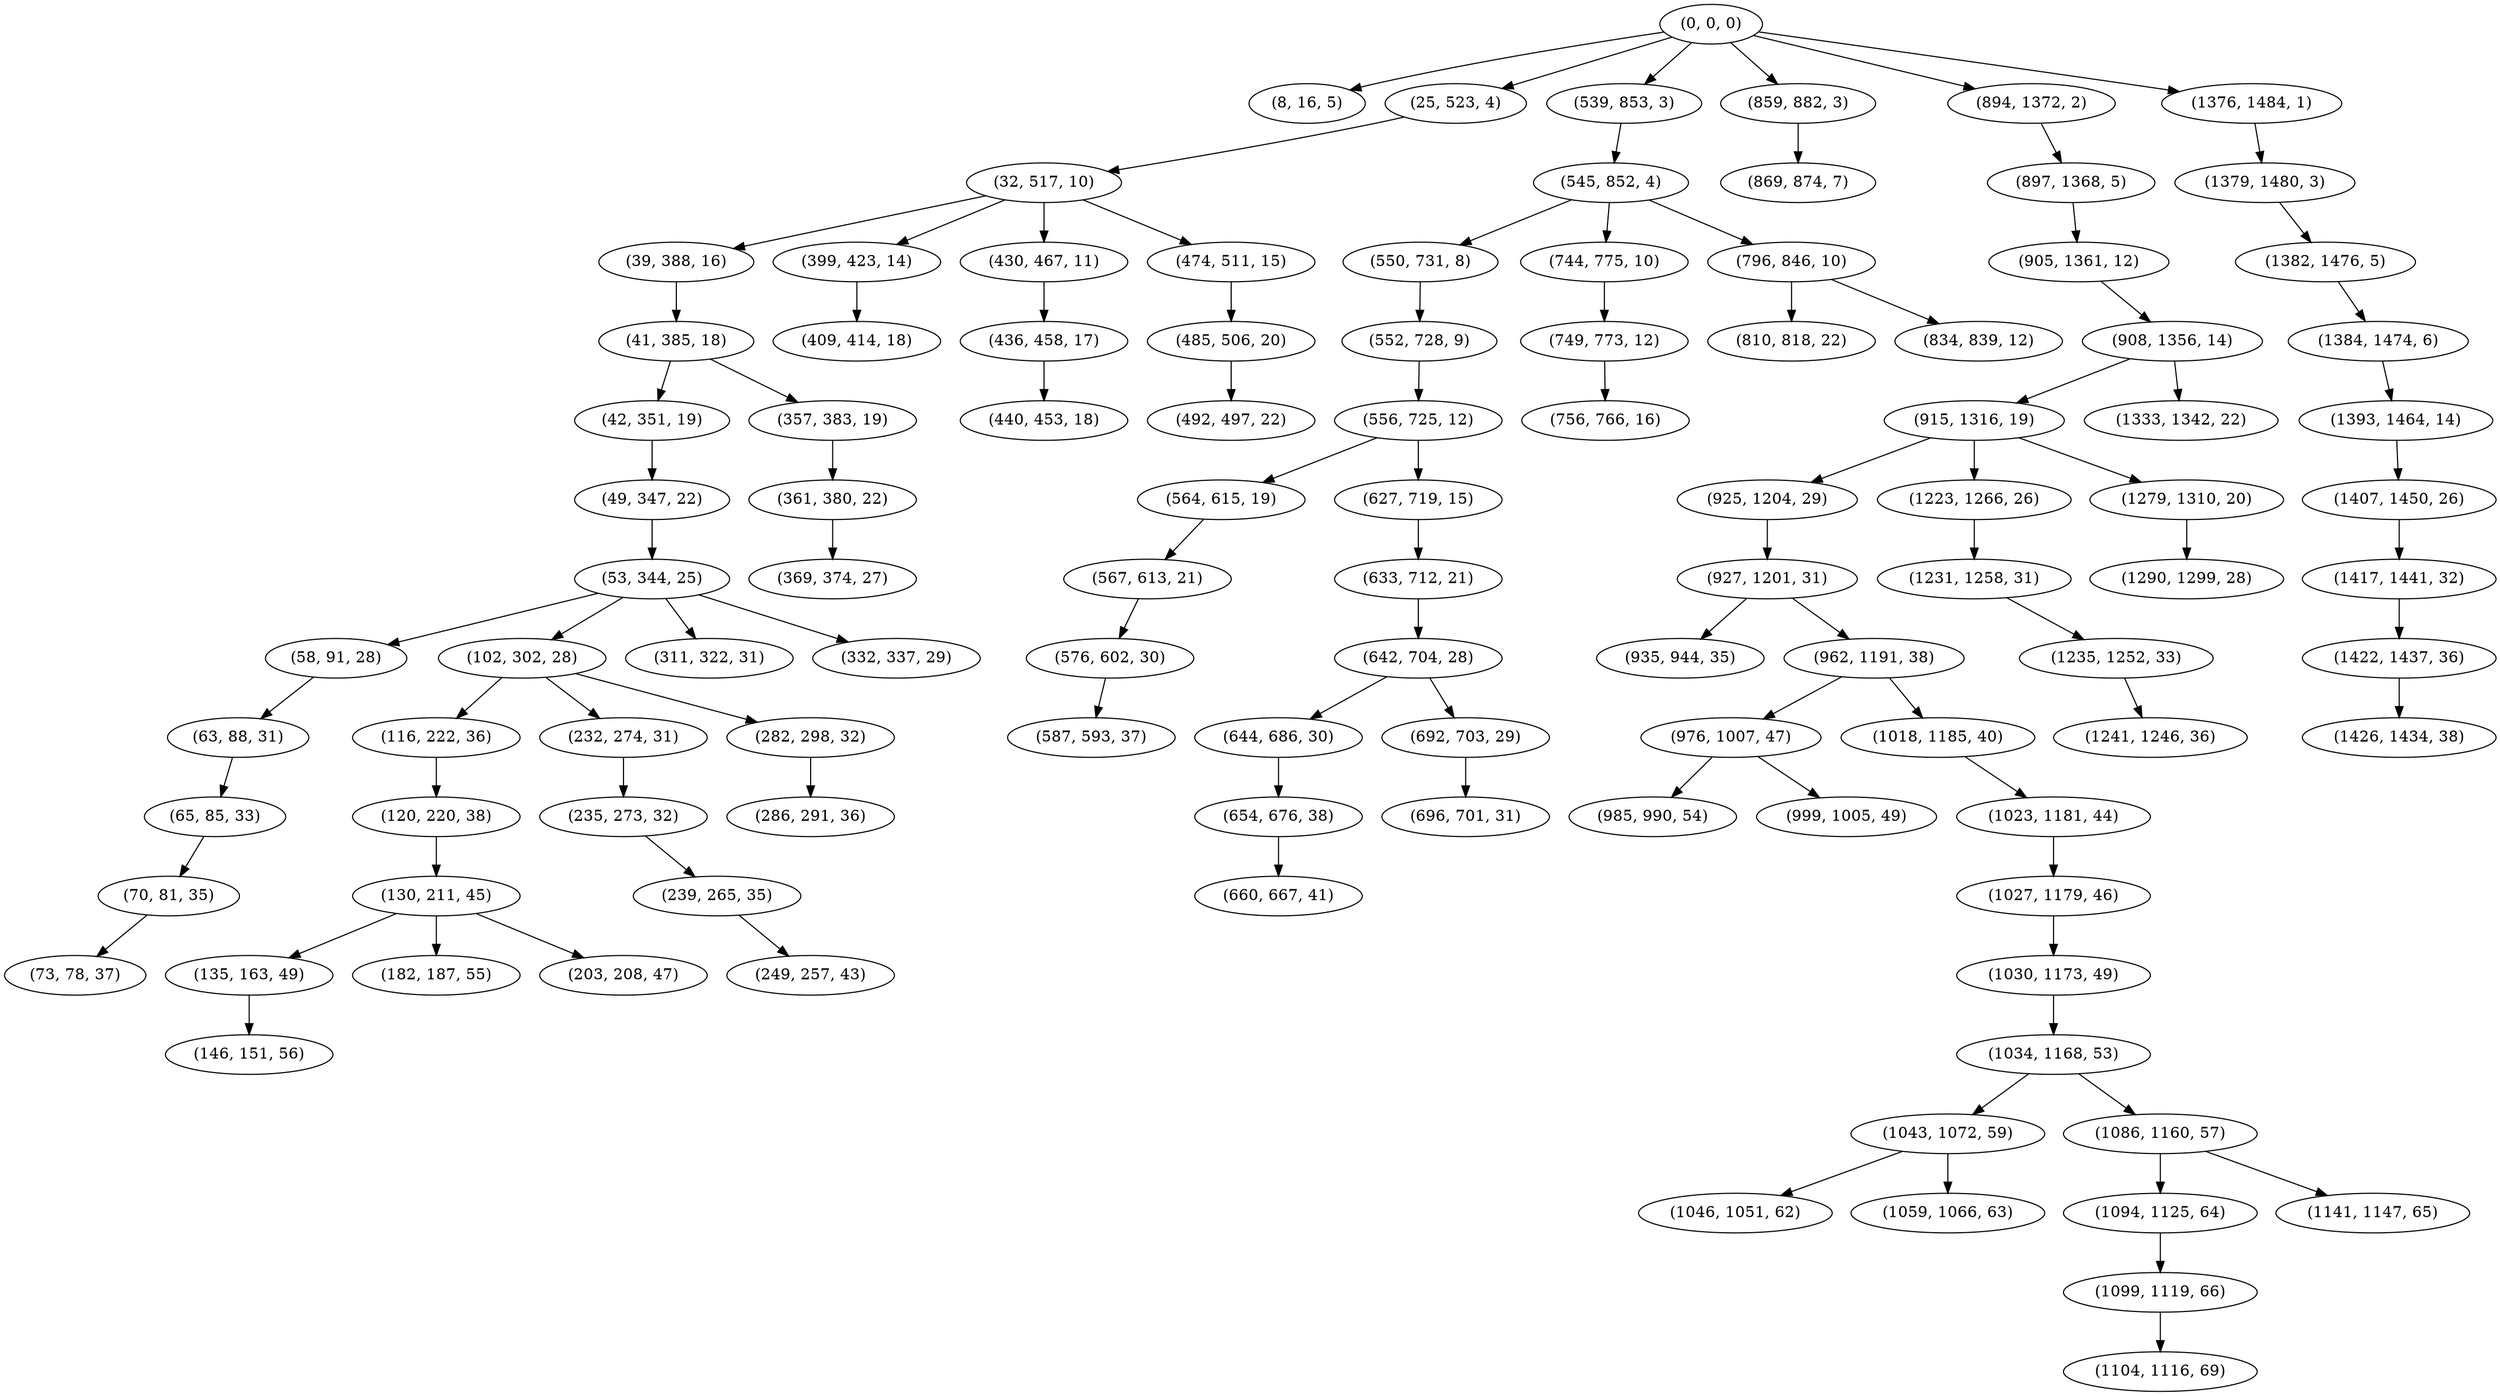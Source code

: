 digraph tree {
    "(0, 0, 0)";
    "(8, 16, 5)";
    "(25, 523, 4)";
    "(32, 517, 10)";
    "(39, 388, 16)";
    "(41, 385, 18)";
    "(42, 351, 19)";
    "(49, 347, 22)";
    "(53, 344, 25)";
    "(58, 91, 28)";
    "(63, 88, 31)";
    "(65, 85, 33)";
    "(70, 81, 35)";
    "(73, 78, 37)";
    "(102, 302, 28)";
    "(116, 222, 36)";
    "(120, 220, 38)";
    "(130, 211, 45)";
    "(135, 163, 49)";
    "(146, 151, 56)";
    "(182, 187, 55)";
    "(203, 208, 47)";
    "(232, 274, 31)";
    "(235, 273, 32)";
    "(239, 265, 35)";
    "(249, 257, 43)";
    "(282, 298, 32)";
    "(286, 291, 36)";
    "(311, 322, 31)";
    "(332, 337, 29)";
    "(357, 383, 19)";
    "(361, 380, 22)";
    "(369, 374, 27)";
    "(399, 423, 14)";
    "(409, 414, 18)";
    "(430, 467, 11)";
    "(436, 458, 17)";
    "(440, 453, 18)";
    "(474, 511, 15)";
    "(485, 506, 20)";
    "(492, 497, 22)";
    "(539, 853, 3)";
    "(545, 852, 4)";
    "(550, 731, 8)";
    "(552, 728, 9)";
    "(556, 725, 12)";
    "(564, 615, 19)";
    "(567, 613, 21)";
    "(576, 602, 30)";
    "(587, 593, 37)";
    "(627, 719, 15)";
    "(633, 712, 21)";
    "(642, 704, 28)";
    "(644, 686, 30)";
    "(654, 676, 38)";
    "(660, 667, 41)";
    "(692, 703, 29)";
    "(696, 701, 31)";
    "(744, 775, 10)";
    "(749, 773, 12)";
    "(756, 766, 16)";
    "(796, 846, 10)";
    "(810, 818, 22)";
    "(834, 839, 12)";
    "(859, 882, 3)";
    "(869, 874, 7)";
    "(894, 1372, 2)";
    "(897, 1368, 5)";
    "(905, 1361, 12)";
    "(908, 1356, 14)";
    "(915, 1316, 19)";
    "(925, 1204, 29)";
    "(927, 1201, 31)";
    "(935, 944, 35)";
    "(962, 1191, 38)";
    "(976, 1007, 47)";
    "(985, 990, 54)";
    "(999, 1005, 49)";
    "(1018, 1185, 40)";
    "(1023, 1181, 44)";
    "(1027, 1179, 46)";
    "(1030, 1173, 49)";
    "(1034, 1168, 53)";
    "(1043, 1072, 59)";
    "(1046, 1051, 62)";
    "(1059, 1066, 63)";
    "(1086, 1160, 57)";
    "(1094, 1125, 64)";
    "(1099, 1119, 66)";
    "(1104, 1116, 69)";
    "(1141, 1147, 65)";
    "(1223, 1266, 26)";
    "(1231, 1258, 31)";
    "(1235, 1252, 33)";
    "(1241, 1246, 36)";
    "(1279, 1310, 20)";
    "(1290, 1299, 28)";
    "(1333, 1342, 22)";
    "(1376, 1484, 1)";
    "(1379, 1480, 3)";
    "(1382, 1476, 5)";
    "(1384, 1474, 6)";
    "(1393, 1464, 14)";
    "(1407, 1450, 26)";
    "(1417, 1441, 32)";
    "(1422, 1437, 36)";
    "(1426, 1434, 38)";
    "(0, 0, 0)" -> "(8, 16, 5)";
    "(0, 0, 0)" -> "(25, 523, 4)";
    "(0, 0, 0)" -> "(539, 853, 3)";
    "(0, 0, 0)" -> "(859, 882, 3)";
    "(0, 0, 0)" -> "(894, 1372, 2)";
    "(0, 0, 0)" -> "(1376, 1484, 1)";
    "(25, 523, 4)" -> "(32, 517, 10)";
    "(32, 517, 10)" -> "(39, 388, 16)";
    "(32, 517, 10)" -> "(399, 423, 14)";
    "(32, 517, 10)" -> "(430, 467, 11)";
    "(32, 517, 10)" -> "(474, 511, 15)";
    "(39, 388, 16)" -> "(41, 385, 18)";
    "(41, 385, 18)" -> "(42, 351, 19)";
    "(41, 385, 18)" -> "(357, 383, 19)";
    "(42, 351, 19)" -> "(49, 347, 22)";
    "(49, 347, 22)" -> "(53, 344, 25)";
    "(53, 344, 25)" -> "(58, 91, 28)";
    "(53, 344, 25)" -> "(102, 302, 28)";
    "(53, 344, 25)" -> "(311, 322, 31)";
    "(53, 344, 25)" -> "(332, 337, 29)";
    "(58, 91, 28)" -> "(63, 88, 31)";
    "(63, 88, 31)" -> "(65, 85, 33)";
    "(65, 85, 33)" -> "(70, 81, 35)";
    "(70, 81, 35)" -> "(73, 78, 37)";
    "(102, 302, 28)" -> "(116, 222, 36)";
    "(102, 302, 28)" -> "(232, 274, 31)";
    "(102, 302, 28)" -> "(282, 298, 32)";
    "(116, 222, 36)" -> "(120, 220, 38)";
    "(120, 220, 38)" -> "(130, 211, 45)";
    "(130, 211, 45)" -> "(135, 163, 49)";
    "(130, 211, 45)" -> "(182, 187, 55)";
    "(130, 211, 45)" -> "(203, 208, 47)";
    "(135, 163, 49)" -> "(146, 151, 56)";
    "(232, 274, 31)" -> "(235, 273, 32)";
    "(235, 273, 32)" -> "(239, 265, 35)";
    "(239, 265, 35)" -> "(249, 257, 43)";
    "(282, 298, 32)" -> "(286, 291, 36)";
    "(357, 383, 19)" -> "(361, 380, 22)";
    "(361, 380, 22)" -> "(369, 374, 27)";
    "(399, 423, 14)" -> "(409, 414, 18)";
    "(430, 467, 11)" -> "(436, 458, 17)";
    "(436, 458, 17)" -> "(440, 453, 18)";
    "(474, 511, 15)" -> "(485, 506, 20)";
    "(485, 506, 20)" -> "(492, 497, 22)";
    "(539, 853, 3)" -> "(545, 852, 4)";
    "(545, 852, 4)" -> "(550, 731, 8)";
    "(545, 852, 4)" -> "(744, 775, 10)";
    "(545, 852, 4)" -> "(796, 846, 10)";
    "(550, 731, 8)" -> "(552, 728, 9)";
    "(552, 728, 9)" -> "(556, 725, 12)";
    "(556, 725, 12)" -> "(564, 615, 19)";
    "(556, 725, 12)" -> "(627, 719, 15)";
    "(564, 615, 19)" -> "(567, 613, 21)";
    "(567, 613, 21)" -> "(576, 602, 30)";
    "(576, 602, 30)" -> "(587, 593, 37)";
    "(627, 719, 15)" -> "(633, 712, 21)";
    "(633, 712, 21)" -> "(642, 704, 28)";
    "(642, 704, 28)" -> "(644, 686, 30)";
    "(642, 704, 28)" -> "(692, 703, 29)";
    "(644, 686, 30)" -> "(654, 676, 38)";
    "(654, 676, 38)" -> "(660, 667, 41)";
    "(692, 703, 29)" -> "(696, 701, 31)";
    "(744, 775, 10)" -> "(749, 773, 12)";
    "(749, 773, 12)" -> "(756, 766, 16)";
    "(796, 846, 10)" -> "(810, 818, 22)";
    "(796, 846, 10)" -> "(834, 839, 12)";
    "(859, 882, 3)" -> "(869, 874, 7)";
    "(894, 1372, 2)" -> "(897, 1368, 5)";
    "(897, 1368, 5)" -> "(905, 1361, 12)";
    "(905, 1361, 12)" -> "(908, 1356, 14)";
    "(908, 1356, 14)" -> "(915, 1316, 19)";
    "(908, 1356, 14)" -> "(1333, 1342, 22)";
    "(915, 1316, 19)" -> "(925, 1204, 29)";
    "(915, 1316, 19)" -> "(1223, 1266, 26)";
    "(915, 1316, 19)" -> "(1279, 1310, 20)";
    "(925, 1204, 29)" -> "(927, 1201, 31)";
    "(927, 1201, 31)" -> "(935, 944, 35)";
    "(927, 1201, 31)" -> "(962, 1191, 38)";
    "(962, 1191, 38)" -> "(976, 1007, 47)";
    "(962, 1191, 38)" -> "(1018, 1185, 40)";
    "(976, 1007, 47)" -> "(985, 990, 54)";
    "(976, 1007, 47)" -> "(999, 1005, 49)";
    "(1018, 1185, 40)" -> "(1023, 1181, 44)";
    "(1023, 1181, 44)" -> "(1027, 1179, 46)";
    "(1027, 1179, 46)" -> "(1030, 1173, 49)";
    "(1030, 1173, 49)" -> "(1034, 1168, 53)";
    "(1034, 1168, 53)" -> "(1043, 1072, 59)";
    "(1034, 1168, 53)" -> "(1086, 1160, 57)";
    "(1043, 1072, 59)" -> "(1046, 1051, 62)";
    "(1043, 1072, 59)" -> "(1059, 1066, 63)";
    "(1086, 1160, 57)" -> "(1094, 1125, 64)";
    "(1086, 1160, 57)" -> "(1141, 1147, 65)";
    "(1094, 1125, 64)" -> "(1099, 1119, 66)";
    "(1099, 1119, 66)" -> "(1104, 1116, 69)";
    "(1223, 1266, 26)" -> "(1231, 1258, 31)";
    "(1231, 1258, 31)" -> "(1235, 1252, 33)";
    "(1235, 1252, 33)" -> "(1241, 1246, 36)";
    "(1279, 1310, 20)" -> "(1290, 1299, 28)";
    "(1376, 1484, 1)" -> "(1379, 1480, 3)";
    "(1379, 1480, 3)" -> "(1382, 1476, 5)";
    "(1382, 1476, 5)" -> "(1384, 1474, 6)";
    "(1384, 1474, 6)" -> "(1393, 1464, 14)";
    "(1393, 1464, 14)" -> "(1407, 1450, 26)";
    "(1407, 1450, 26)" -> "(1417, 1441, 32)";
    "(1417, 1441, 32)" -> "(1422, 1437, 36)";
    "(1422, 1437, 36)" -> "(1426, 1434, 38)";
}
